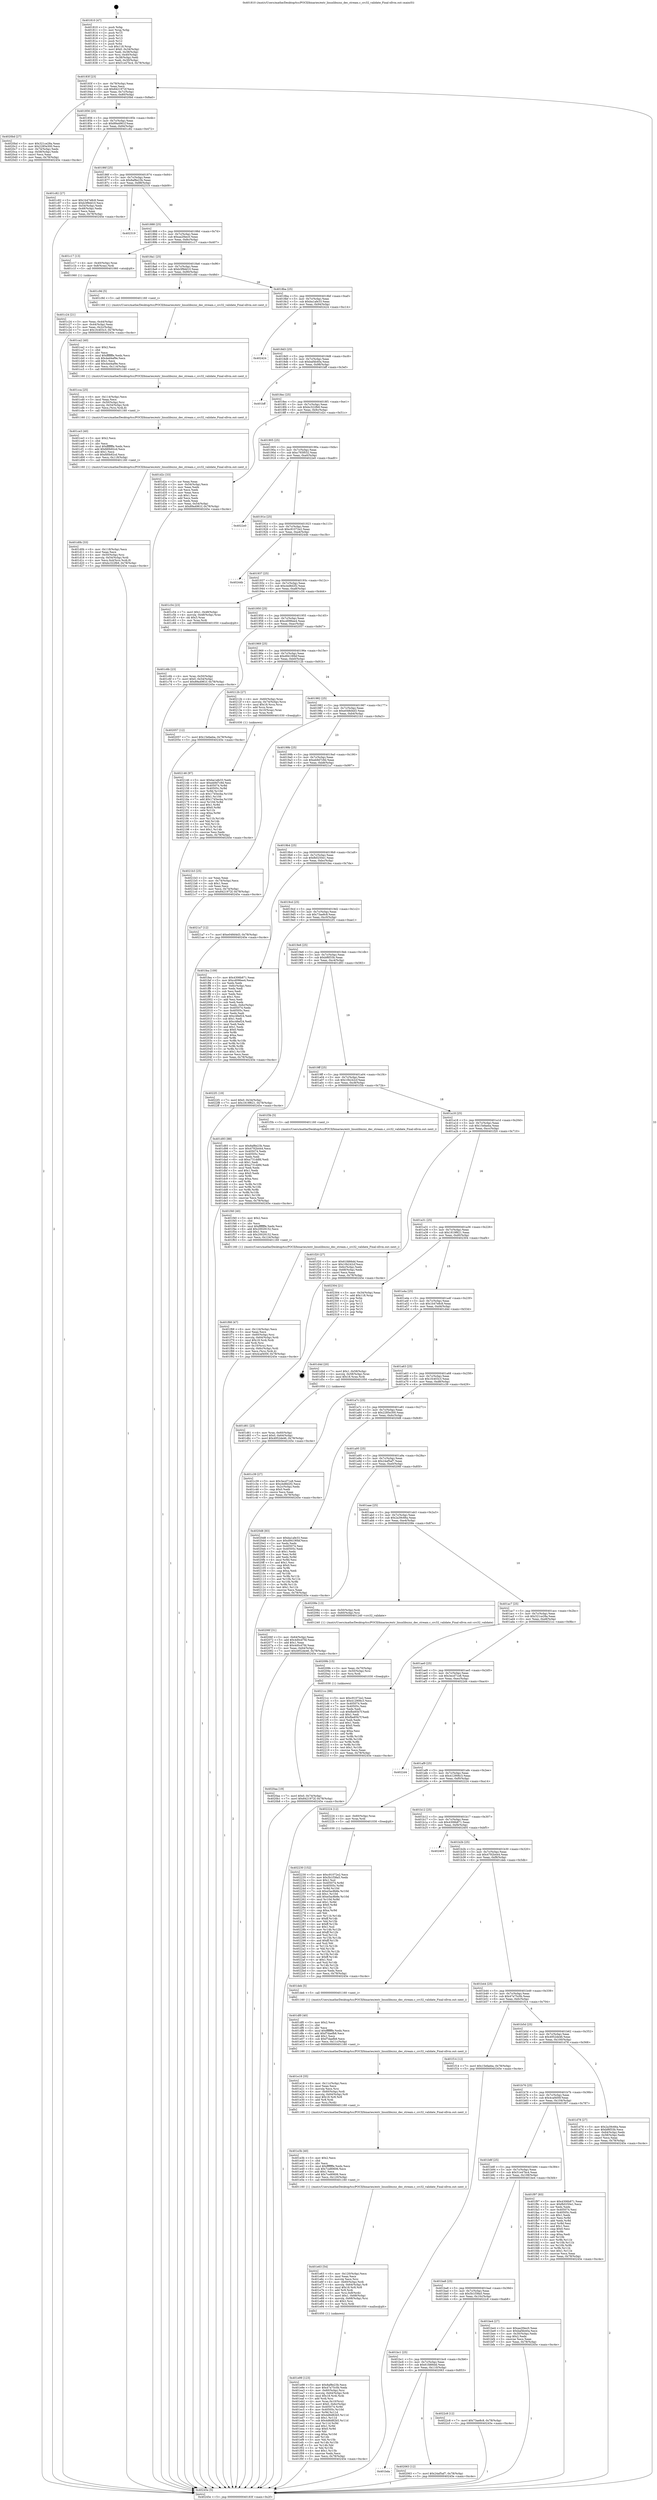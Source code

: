 digraph "0x401810" {
  label = "0x401810 (/mnt/c/Users/mathe/Desktop/tcc/POCII/binaries/extr_linuxlibxzxz_dec_stream.c_crc32_validate_Final-ollvm.out::main(0))"
  labelloc = "t"
  node[shape=record]

  Entry [label="",width=0.3,height=0.3,shape=circle,fillcolor=black,style=filled]
  "0x40183f" [label="{
     0x40183f [23]\l
     | [instrs]\l
     &nbsp;&nbsp;0x40183f \<+3\>: mov -0x78(%rbp),%eax\l
     &nbsp;&nbsp;0x401842 \<+2\>: mov %eax,%ecx\l
     &nbsp;&nbsp;0x401844 \<+6\>: sub $0x8421972f,%ecx\l
     &nbsp;&nbsp;0x40184a \<+3\>: mov %eax,-0x7c(%rbp)\l
     &nbsp;&nbsp;0x40184d \<+3\>: mov %ecx,-0x80(%rbp)\l
     &nbsp;&nbsp;0x401850 \<+6\>: je 00000000004020bd \<main+0x8ad\>\l
  }"]
  "0x4020bd" [label="{
     0x4020bd [27]\l
     | [instrs]\l
     &nbsp;&nbsp;0x4020bd \<+5\>: mov $0x321ce28a,%eax\l
     &nbsp;&nbsp;0x4020c2 \<+5\>: mov $0x2285e300,%ecx\l
     &nbsp;&nbsp;0x4020c7 \<+3\>: mov -0x74(%rbp),%edx\l
     &nbsp;&nbsp;0x4020ca \<+3\>: cmp -0x58(%rbp),%edx\l
     &nbsp;&nbsp;0x4020cd \<+3\>: cmovl %ecx,%eax\l
     &nbsp;&nbsp;0x4020d0 \<+3\>: mov %eax,-0x78(%rbp)\l
     &nbsp;&nbsp;0x4020d3 \<+5\>: jmp 000000000040245e \<main+0xc4e\>\l
  }"]
  "0x401856" [label="{
     0x401856 [25]\l
     | [instrs]\l
     &nbsp;&nbsp;0x401856 \<+5\>: jmp 000000000040185b \<main+0x4b\>\l
     &nbsp;&nbsp;0x40185b \<+3\>: mov -0x7c(%rbp),%eax\l
     &nbsp;&nbsp;0x40185e \<+5\>: sub $0x89a4961f,%eax\l
     &nbsp;&nbsp;0x401863 \<+6\>: mov %eax,-0x84(%rbp)\l
     &nbsp;&nbsp;0x401869 \<+6\>: je 0000000000401c82 \<main+0x472\>\l
  }"]
  Exit [label="",width=0.3,height=0.3,shape=circle,fillcolor=black,style=filled,peripheries=2]
  "0x401c82" [label="{
     0x401c82 [27]\l
     | [instrs]\l
     &nbsp;&nbsp;0x401c82 \<+5\>: mov $0x1b47e8c8,%eax\l
     &nbsp;&nbsp;0x401c87 \<+5\>: mov $0xb3f9dd10,%ecx\l
     &nbsp;&nbsp;0x401c8c \<+3\>: mov -0x54(%rbp),%edx\l
     &nbsp;&nbsp;0x401c8f \<+3\>: cmp -0x48(%rbp),%edx\l
     &nbsp;&nbsp;0x401c92 \<+3\>: cmovl %ecx,%eax\l
     &nbsp;&nbsp;0x401c95 \<+3\>: mov %eax,-0x78(%rbp)\l
     &nbsp;&nbsp;0x401c98 \<+5\>: jmp 000000000040245e \<main+0xc4e\>\l
  }"]
  "0x40186f" [label="{
     0x40186f [25]\l
     | [instrs]\l
     &nbsp;&nbsp;0x40186f \<+5\>: jmp 0000000000401874 \<main+0x64\>\l
     &nbsp;&nbsp;0x401874 \<+3\>: mov -0x7c(%rbp),%eax\l
     &nbsp;&nbsp;0x401877 \<+5\>: sub $0x8af8e23b,%eax\l
     &nbsp;&nbsp;0x40187c \<+6\>: mov %eax,-0x88(%rbp)\l
     &nbsp;&nbsp;0x401882 \<+6\>: je 0000000000402319 \<main+0xb09\>\l
  }"]
  "0x402230" [label="{
     0x402230 [152]\l
     | [instrs]\l
     &nbsp;&nbsp;0x402230 \<+5\>: mov $0xc91072e2,%ecx\l
     &nbsp;&nbsp;0x402235 \<+5\>: mov $0x5b1f38a5,%edx\l
     &nbsp;&nbsp;0x40223a \<+3\>: mov $0x1,%sil\l
     &nbsp;&nbsp;0x40223d \<+8\>: mov 0x405074,%r8d\l
     &nbsp;&nbsp;0x402245 \<+8\>: mov 0x40505c,%r9d\l
     &nbsp;&nbsp;0x40224d \<+3\>: mov %r8d,%r10d\l
     &nbsp;&nbsp;0x402250 \<+7\>: sub $0xe5ac8b8e,%r10d\l
     &nbsp;&nbsp;0x402257 \<+4\>: sub $0x1,%r10d\l
     &nbsp;&nbsp;0x40225b \<+7\>: add $0xe5ac8b8e,%r10d\l
     &nbsp;&nbsp;0x402262 \<+4\>: imul %r10d,%r8d\l
     &nbsp;&nbsp;0x402266 \<+4\>: and $0x1,%r8d\l
     &nbsp;&nbsp;0x40226a \<+4\>: cmp $0x0,%r8d\l
     &nbsp;&nbsp;0x40226e \<+4\>: sete %r11b\l
     &nbsp;&nbsp;0x402272 \<+4\>: cmp $0xa,%r9d\l
     &nbsp;&nbsp;0x402276 \<+3\>: setl %bl\l
     &nbsp;&nbsp;0x402279 \<+3\>: mov %r11b,%r14b\l
     &nbsp;&nbsp;0x40227c \<+4\>: xor $0xff,%r14b\l
     &nbsp;&nbsp;0x402280 \<+3\>: mov %bl,%r15b\l
     &nbsp;&nbsp;0x402283 \<+4\>: xor $0xff,%r15b\l
     &nbsp;&nbsp;0x402287 \<+4\>: xor $0x1,%sil\l
     &nbsp;&nbsp;0x40228b \<+3\>: mov %r14b,%r12b\l
     &nbsp;&nbsp;0x40228e \<+4\>: and $0xff,%r12b\l
     &nbsp;&nbsp;0x402292 \<+3\>: and %sil,%r11b\l
     &nbsp;&nbsp;0x402295 \<+3\>: mov %r15b,%r13b\l
     &nbsp;&nbsp;0x402298 \<+4\>: and $0xff,%r13b\l
     &nbsp;&nbsp;0x40229c \<+3\>: and %sil,%bl\l
     &nbsp;&nbsp;0x40229f \<+3\>: or %r11b,%r12b\l
     &nbsp;&nbsp;0x4022a2 \<+3\>: or %bl,%r13b\l
     &nbsp;&nbsp;0x4022a5 \<+3\>: xor %r13b,%r12b\l
     &nbsp;&nbsp;0x4022a8 \<+3\>: or %r15b,%r14b\l
     &nbsp;&nbsp;0x4022ab \<+4\>: xor $0xff,%r14b\l
     &nbsp;&nbsp;0x4022af \<+4\>: or $0x1,%sil\l
     &nbsp;&nbsp;0x4022b3 \<+3\>: and %sil,%r14b\l
     &nbsp;&nbsp;0x4022b6 \<+3\>: or %r14b,%r12b\l
     &nbsp;&nbsp;0x4022b9 \<+4\>: test $0x1,%r12b\l
     &nbsp;&nbsp;0x4022bd \<+3\>: cmovne %edx,%ecx\l
     &nbsp;&nbsp;0x4022c0 \<+3\>: mov %ecx,-0x78(%rbp)\l
     &nbsp;&nbsp;0x4022c3 \<+5\>: jmp 000000000040245e \<main+0xc4e\>\l
  }"]
  "0x402319" [label="{
     0x402319\l
  }", style=dashed]
  "0x401888" [label="{
     0x401888 [25]\l
     | [instrs]\l
     &nbsp;&nbsp;0x401888 \<+5\>: jmp 000000000040188d \<main+0x7d\>\l
     &nbsp;&nbsp;0x40188d \<+3\>: mov -0x7c(%rbp),%eax\l
     &nbsp;&nbsp;0x401890 \<+5\>: sub $0xaa2f4ec0,%eax\l
     &nbsp;&nbsp;0x401895 \<+6\>: mov %eax,-0x8c(%rbp)\l
     &nbsp;&nbsp;0x40189b \<+6\>: je 0000000000401c17 \<main+0x407\>\l
  }"]
  "0x402146" [label="{
     0x402146 [97]\l
     | [instrs]\l
     &nbsp;&nbsp;0x402146 \<+5\>: mov $0xba1afe33,%edx\l
     &nbsp;&nbsp;0x40214b \<+5\>: mov $0xeb9d7c9d,%esi\l
     &nbsp;&nbsp;0x402150 \<+8\>: mov 0x405074,%r8d\l
     &nbsp;&nbsp;0x402158 \<+8\>: mov 0x40505c,%r9d\l
     &nbsp;&nbsp;0x402160 \<+3\>: mov %r8d,%r10d\l
     &nbsp;&nbsp;0x402163 \<+7\>: sub $0x1745ecba,%r10d\l
     &nbsp;&nbsp;0x40216a \<+4\>: sub $0x1,%r10d\l
     &nbsp;&nbsp;0x40216e \<+7\>: add $0x1745ecba,%r10d\l
     &nbsp;&nbsp;0x402175 \<+4\>: imul %r10d,%r8d\l
     &nbsp;&nbsp;0x402179 \<+4\>: and $0x1,%r8d\l
     &nbsp;&nbsp;0x40217d \<+4\>: cmp $0x0,%r8d\l
     &nbsp;&nbsp;0x402181 \<+4\>: sete %r11b\l
     &nbsp;&nbsp;0x402185 \<+4\>: cmp $0xa,%r9d\l
     &nbsp;&nbsp;0x402189 \<+3\>: setl %bl\l
     &nbsp;&nbsp;0x40218c \<+3\>: mov %r11b,%r14b\l
     &nbsp;&nbsp;0x40218f \<+3\>: and %bl,%r14b\l
     &nbsp;&nbsp;0x402192 \<+3\>: xor %bl,%r11b\l
     &nbsp;&nbsp;0x402195 \<+3\>: or %r11b,%r14b\l
     &nbsp;&nbsp;0x402198 \<+4\>: test $0x1,%r14b\l
     &nbsp;&nbsp;0x40219c \<+3\>: cmovne %esi,%edx\l
     &nbsp;&nbsp;0x40219f \<+3\>: mov %edx,-0x78(%rbp)\l
     &nbsp;&nbsp;0x4021a2 \<+5\>: jmp 000000000040245e \<main+0xc4e\>\l
  }"]
  "0x401c17" [label="{
     0x401c17 [13]\l
     | [instrs]\l
     &nbsp;&nbsp;0x401c17 \<+4\>: mov -0x40(%rbp),%rax\l
     &nbsp;&nbsp;0x401c1b \<+4\>: mov 0x8(%rax),%rdi\l
     &nbsp;&nbsp;0x401c1f \<+5\>: call 0000000000401060 \<atoi@plt\>\l
     | [calls]\l
     &nbsp;&nbsp;0x401060 \{1\} (unknown)\l
  }"]
  "0x4018a1" [label="{
     0x4018a1 [25]\l
     | [instrs]\l
     &nbsp;&nbsp;0x4018a1 \<+5\>: jmp 00000000004018a6 \<main+0x96\>\l
     &nbsp;&nbsp;0x4018a6 \<+3\>: mov -0x7c(%rbp),%eax\l
     &nbsp;&nbsp;0x4018a9 \<+5\>: sub $0xb3f9dd10,%eax\l
     &nbsp;&nbsp;0x4018ae \<+6\>: mov %eax,-0x90(%rbp)\l
     &nbsp;&nbsp;0x4018b4 \<+6\>: je 0000000000401c9d \<main+0x48d\>\l
  }"]
  "0x4020aa" [label="{
     0x4020aa [19]\l
     | [instrs]\l
     &nbsp;&nbsp;0x4020aa \<+7\>: movl $0x0,-0x74(%rbp)\l
     &nbsp;&nbsp;0x4020b1 \<+7\>: movl $0x8421972f,-0x78(%rbp)\l
     &nbsp;&nbsp;0x4020b8 \<+5\>: jmp 000000000040245e \<main+0xc4e\>\l
  }"]
  "0x401c9d" [label="{
     0x401c9d [5]\l
     | [instrs]\l
     &nbsp;&nbsp;0x401c9d \<+5\>: call 0000000000401160 \<next_i\>\l
     | [calls]\l
     &nbsp;&nbsp;0x401160 \{1\} (/mnt/c/Users/mathe/Desktop/tcc/POCII/binaries/extr_linuxlibxzxz_dec_stream.c_crc32_validate_Final-ollvm.out::next_i)\l
  }"]
  "0x4018ba" [label="{
     0x4018ba [25]\l
     | [instrs]\l
     &nbsp;&nbsp;0x4018ba \<+5\>: jmp 00000000004018bf \<main+0xaf\>\l
     &nbsp;&nbsp;0x4018bf \<+3\>: mov -0x7c(%rbp),%eax\l
     &nbsp;&nbsp;0x4018c2 \<+5\>: sub $0xba1afe33,%eax\l
     &nbsp;&nbsp;0x4018c7 \<+6\>: mov %eax,-0x94(%rbp)\l
     &nbsp;&nbsp;0x4018cd \<+6\>: je 0000000000402424 \<main+0xc14\>\l
  }"]
  "0x40209b" [label="{
     0x40209b [15]\l
     | [instrs]\l
     &nbsp;&nbsp;0x40209b \<+3\>: mov %eax,-0x70(%rbp)\l
     &nbsp;&nbsp;0x40209e \<+4\>: mov -0x50(%rbp),%rsi\l
     &nbsp;&nbsp;0x4020a2 \<+3\>: mov %rsi,%rdi\l
     &nbsp;&nbsp;0x4020a5 \<+5\>: call 0000000000401030 \<free@plt\>\l
     | [calls]\l
     &nbsp;&nbsp;0x401030 \{1\} (unknown)\l
  }"]
  "0x402424" [label="{
     0x402424\l
  }", style=dashed]
  "0x4018d3" [label="{
     0x4018d3 [25]\l
     | [instrs]\l
     &nbsp;&nbsp;0x4018d3 \<+5\>: jmp 00000000004018d8 \<main+0xc8\>\l
     &nbsp;&nbsp;0x4018d8 \<+3\>: mov -0x7c(%rbp),%eax\l
     &nbsp;&nbsp;0x4018db \<+5\>: sub $0xbaf4b40a,%eax\l
     &nbsp;&nbsp;0x4018e0 \<+6\>: mov %eax,-0x98(%rbp)\l
     &nbsp;&nbsp;0x4018e6 \<+6\>: je 0000000000401bff \<main+0x3ef\>\l
  }"]
  "0x401bda" [label="{
     0x401bda\l
  }", style=dashed]
  "0x401bff" [label="{
     0x401bff\l
  }", style=dashed]
  "0x4018ec" [label="{
     0x4018ec [25]\l
     | [instrs]\l
     &nbsp;&nbsp;0x4018ec \<+5\>: jmp 00000000004018f1 \<main+0xe1\>\l
     &nbsp;&nbsp;0x4018f1 \<+3\>: mov -0x7c(%rbp),%eax\l
     &nbsp;&nbsp;0x4018f4 \<+5\>: sub $0xbc322fb9,%eax\l
     &nbsp;&nbsp;0x4018f9 \<+6\>: mov %eax,-0x9c(%rbp)\l
     &nbsp;&nbsp;0x4018ff \<+6\>: je 0000000000401d2c \<main+0x51c\>\l
  }"]
  "0x402063" [label="{
     0x402063 [12]\l
     | [instrs]\l
     &nbsp;&nbsp;0x402063 \<+7\>: movl $0x24af5af7,-0x78(%rbp)\l
     &nbsp;&nbsp;0x40206a \<+5\>: jmp 000000000040245e \<main+0xc4e\>\l
  }"]
  "0x401d2c" [label="{
     0x401d2c [33]\l
     | [instrs]\l
     &nbsp;&nbsp;0x401d2c \<+2\>: xor %eax,%eax\l
     &nbsp;&nbsp;0x401d2e \<+3\>: mov -0x54(%rbp),%ecx\l
     &nbsp;&nbsp;0x401d31 \<+2\>: mov %eax,%edx\l
     &nbsp;&nbsp;0x401d33 \<+2\>: sub %ecx,%edx\l
     &nbsp;&nbsp;0x401d35 \<+2\>: mov %eax,%ecx\l
     &nbsp;&nbsp;0x401d37 \<+3\>: sub $0x1,%ecx\l
     &nbsp;&nbsp;0x401d3a \<+2\>: add %ecx,%edx\l
     &nbsp;&nbsp;0x401d3c \<+2\>: sub %edx,%eax\l
     &nbsp;&nbsp;0x401d3e \<+3\>: mov %eax,-0x54(%rbp)\l
     &nbsp;&nbsp;0x401d41 \<+7\>: movl $0x89a4961f,-0x78(%rbp)\l
     &nbsp;&nbsp;0x401d48 \<+5\>: jmp 000000000040245e \<main+0xc4e\>\l
  }"]
  "0x401905" [label="{
     0x401905 [25]\l
     | [instrs]\l
     &nbsp;&nbsp;0x401905 \<+5\>: jmp 000000000040190a \<main+0xfa\>\l
     &nbsp;&nbsp;0x40190a \<+3\>: mov -0x7c(%rbp),%eax\l
     &nbsp;&nbsp;0x40190d \<+5\>: sub $0xc765f032,%eax\l
     &nbsp;&nbsp;0x401912 \<+6\>: mov %eax,-0xa0(%rbp)\l
     &nbsp;&nbsp;0x401918 \<+6\>: je 00000000004022e0 \<main+0xad0\>\l
  }"]
  "0x401bc1" [label="{
     0x401bc1 [25]\l
     | [instrs]\l
     &nbsp;&nbsp;0x401bc1 \<+5\>: jmp 0000000000401bc6 \<main+0x3b6\>\l
     &nbsp;&nbsp;0x401bc6 \<+3\>: mov -0x7c(%rbp),%eax\l
     &nbsp;&nbsp;0x401bc9 \<+5\>: sub $0x61fd66dd,%eax\l
     &nbsp;&nbsp;0x401bce \<+6\>: mov %eax,-0x110(%rbp)\l
     &nbsp;&nbsp;0x401bd4 \<+6\>: je 0000000000402063 \<main+0x853\>\l
  }"]
  "0x4022e0" [label="{
     0x4022e0\l
  }", style=dashed]
  "0x40191e" [label="{
     0x40191e [25]\l
     | [instrs]\l
     &nbsp;&nbsp;0x40191e \<+5\>: jmp 0000000000401923 \<main+0x113\>\l
     &nbsp;&nbsp;0x401923 \<+3\>: mov -0x7c(%rbp),%eax\l
     &nbsp;&nbsp;0x401926 \<+5\>: sub $0xc91072e2,%eax\l
     &nbsp;&nbsp;0x40192b \<+6\>: mov %eax,-0xa4(%rbp)\l
     &nbsp;&nbsp;0x401931 \<+6\>: je 000000000040244b \<main+0xc3b\>\l
  }"]
  "0x4022c8" [label="{
     0x4022c8 [12]\l
     | [instrs]\l
     &nbsp;&nbsp;0x4022c8 \<+7\>: movl $0x73ae8c8,-0x78(%rbp)\l
     &nbsp;&nbsp;0x4022cf \<+5\>: jmp 000000000040245e \<main+0xc4e\>\l
  }"]
  "0x40244b" [label="{
     0x40244b\l
  }", style=dashed]
  "0x401937" [label="{
     0x401937 [25]\l
     | [instrs]\l
     &nbsp;&nbsp;0x401937 \<+5\>: jmp 000000000040193c \<main+0x12c\>\l
     &nbsp;&nbsp;0x40193c \<+3\>: mov -0x7c(%rbp),%eax\l
     &nbsp;&nbsp;0x40193f \<+5\>: sub $0xcbd8d2f2,%eax\l
     &nbsp;&nbsp;0x401944 \<+6\>: mov %eax,-0xa8(%rbp)\l
     &nbsp;&nbsp;0x40194a \<+6\>: je 0000000000401c54 \<main+0x444\>\l
  }"]
  "0x401f68" [label="{
     0x401f68 [47]\l
     | [instrs]\l
     &nbsp;&nbsp;0x401f68 \<+6\>: mov -0x124(%rbp),%ecx\l
     &nbsp;&nbsp;0x401f6e \<+3\>: imul %eax,%ecx\l
     &nbsp;&nbsp;0x401f71 \<+4\>: mov -0x60(%rbp),%rsi\l
     &nbsp;&nbsp;0x401f75 \<+4\>: movslq -0x64(%rbp),%rdi\l
     &nbsp;&nbsp;0x401f79 \<+4\>: imul $0x18,%rdi,%rdi\l
     &nbsp;&nbsp;0x401f7d \<+3\>: add %rdi,%rsi\l
     &nbsp;&nbsp;0x401f80 \<+4\>: mov 0x10(%rsi),%rsi\l
     &nbsp;&nbsp;0x401f84 \<+4\>: movslq -0x6c(%rbp),%rdi\l
     &nbsp;&nbsp;0x401f88 \<+3\>: mov %ecx,(%rsi,%rdi,4)\l
     &nbsp;&nbsp;0x401f8b \<+7\>: movl $0x4caf400f,-0x78(%rbp)\l
     &nbsp;&nbsp;0x401f92 \<+5\>: jmp 000000000040245e \<main+0xc4e\>\l
  }"]
  "0x401c54" [label="{
     0x401c54 [23]\l
     | [instrs]\l
     &nbsp;&nbsp;0x401c54 \<+7\>: movl $0x1,-0x48(%rbp)\l
     &nbsp;&nbsp;0x401c5b \<+4\>: movslq -0x48(%rbp),%rax\l
     &nbsp;&nbsp;0x401c5f \<+4\>: shl $0x3,%rax\l
     &nbsp;&nbsp;0x401c63 \<+3\>: mov %rax,%rdi\l
     &nbsp;&nbsp;0x401c66 \<+5\>: call 0000000000401050 \<malloc@plt\>\l
     | [calls]\l
     &nbsp;&nbsp;0x401050 \{1\} (unknown)\l
  }"]
  "0x401950" [label="{
     0x401950 [25]\l
     | [instrs]\l
     &nbsp;&nbsp;0x401950 \<+5\>: jmp 0000000000401955 \<main+0x145\>\l
     &nbsp;&nbsp;0x401955 \<+3\>: mov -0x7c(%rbp),%eax\l
     &nbsp;&nbsp;0x401958 \<+5\>: sub $0xcd096ee4,%eax\l
     &nbsp;&nbsp;0x40195d \<+6\>: mov %eax,-0xac(%rbp)\l
     &nbsp;&nbsp;0x401963 \<+6\>: je 0000000000402057 \<main+0x847\>\l
  }"]
  "0x401f40" [label="{
     0x401f40 [40]\l
     | [instrs]\l
     &nbsp;&nbsp;0x401f40 \<+5\>: mov $0x2,%ecx\l
     &nbsp;&nbsp;0x401f45 \<+1\>: cltd\l
     &nbsp;&nbsp;0x401f46 \<+2\>: idiv %ecx\l
     &nbsp;&nbsp;0x401f48 \<+6\>: imul $0xfffffffe,%edx,%ecx\l
     &nbsp;&nbsp;0x401f4e \<+6\>: add $0x20029152,%ecx\l
     &nbsp;&nbsp;0x401f54 \<+3\>: add $0x1,%ecx\l
     &nbsp;&nbsp;0x401f57 \<+6\>: sub $0x20029152,%ecx\l
     &nbsp;&nbsp;0x401f5d \<+6\>: mov %ecx,-0x124(%rbp)\l
     &nbsp;&nbsp;0x401f63 \<+5\>: call 0000000000401160 \<next_i\>\l
     | [calls]\l
     &nbsp;&nbsp;0x401160 \{1\} (/mnt/c/Users/mathe/Desktop/tcc/POCII/binaries/extr_linuxlibxzxz_dec_stream.c_crc32_validate_Final-ollvm.out::next_i)\l
  }"]
  "0x402057" [label="{
     0x402057 [12]\l
     | [instrs]\l
     &nbsp;&nbsp;0x402057 \<+7\>: movl $0x15efaeba,-0x78(%rbp)\l
     &nbsp;&nbsp;0x40205e \<+5\>: jmp 000000000040245e \<main+0xc4e\>\l
  }"]
  "0x401969" [label="{
     0x401969 [25]\l
     | [instrs]\l
     &nbsp;&nbsp;0x401969 \<+5\>: jmp 000000000040196e \<main+0x15e\>\l
     &nbsp;&nbsp;0x40196e \<+3\>: mov -0x7c(%rbp),%eax\l
     &nbsp;&nbsp;0x401971 \<+5\>: sub $0xd94190bf,%eax\l
     &nbsp;&nbsp;0x401976 \<+6\>: mov %eax,-0xb0(%rbp)\l
     &nbsp;&nbsp;0x40197c \<+6\>: je 000000000040212b \<main+0x91b\>\l
  }"]
  "0x401e99" [label="{
     0x401e99 [123]\l
     | [instrs]\l
     &nbsp;&nbsp;0x401e99 \<+5\>: mov $0x8af8e23b,%ecx\l
     &nbsp;&nbsp;0x401e9e \<+5\>: mov $0x47a75c0b,%edx\l
     &nbsp;&nbsp;0x401ea3 \<+4\>: mov -0x60(%rbp),%rsi\l
     &nbsp;&nbsp;0x401ea7 \<+4\>: movslq -0x64(%rbp),%rdi\l
     &nbsp;&nbsp;0x401eab \<+4\>: imul $0x18,%rdi,%rdi\l
     &nbsp;&nbsp;0x401eaf \<+3\>: add %rdi,%rsi\l
     &nbsp;&nbsp;0x401eb2 \<+4\>: mov %rax,0x10(%rsi)\l
     &nbsp;&nbsp;0x401eb6 \<+7\>: movl $0x0,-0x6c(%rbp)\l
     &nbsp;&nbsp;0x401ebd \<+8\>: mov 0x405074,%r9d\l
     &nbsp;&nbsp;0x401ec5 \<+8\>: mov 0x40505c,%r10d\l
     &nbsp;&nbsp;0x401ecd \<+3\>: mov %r9d,%r11d\l
     &nbsp;&nbsp;0x401ed0 \<+7\>: add $0x4d6d82b5,%r11d\l
     &nbsp;&nbsp;0x401ed7 \<+4\>: sub $0x1,%r11d\l
     &nbsp;&nbsp;0x401edb \<+7\>: sub $0x4d6d82b5,%r11d\l
     &nbsp;&nbsp;0x401ee2 \<+4\>: imul %r11d,%r9d\l
     &nbsp;&nbsp;0x401ee6 \<+4\>: and $0x1,%r9d\l
     &nbsp;&nbsp;0x401eea \<+4\>: cmp $0x0,%r9d\l
     &nbsp;&nbsp;0x401eee \<+3\>: sete %bl\l
     &nbsp;&nbsp;0x401ef1 \<+4\>: cmp $0xa,%r10d\l
     &nbsp;&nbsp;0x401ef5 \<+4\>: setl %r14b\l
     &nbsp;&nbsp;0x401ef9 \<+3\>: mov %bl,%r15b\l
     &nbsp;&nbsp;0x401efc \<+3\>: and %r14b,%r15b\l
     &nbsp;&nbsp;0x401eff \<+3\>: xor %r14b,%bl\l
     &nbsp;&nbsp;0x401f02 \<+3\>: or %bl,%r15b\l
     &nbsp;&nbsp;0x401f05 \<+4\>: test $0x1,%r15b\l
     &nbsp;&nbsp;0x401f09 \<+3\>: cmovne %edx,%ecx\l
     &nbsp;&nbsp;0x401f0c \<+3\>: mov %ecx,-0x78(%rbp)\l
     &nbsp;&nbsp;0x401f0f \<+5\>: jmp 000000000040245e \<main+0xc4e\>\l
  }"]
  "0x40212b" [label="{
     0x40212b [27]\l
     | [instrs]\l
     &nbsp;&nbsp;0x40212b \<+4\>: mov -0x60(%rbp),%rax\l
     &nbsp;&nbsp;0x40212f \<+4\>: movslq -0x74(%rbp),%rcx\l
     &nbsp;&nbsp;0x402133 \<+4\>: imul $0x18,%rcx,%rcx\l
     &nbsp;&nbsp;0x402137 \<+3\>: add %rcx,%rax\l
     &nbsp;&nbsp;0x40213a \<+4\>: mov 0x10(%rax),%rax\l
     &nbsp;&nbsp;0x40213e \<+3\>: mov %rax,%rdi\l
     &nbsp;&nbsp;0x402141 \<+5\>: call 0000000000401030 \<free@plt\>\l
     | [calls]\l
     &nbsp;&nbsp;0x401030 \{1\} (unknown)\l
  }"]
  "0x401982" [label="{
     0x401982 [25]\l
     | [instrs]\l
     &nbsp;&nbsp;0x401982 \<+5\>: jmp 0000000000401987 \<main+0x177\>\l
     &nbsp;&nbsp;0x401987 \<+3\>: mov -0x7c(%rbp),%eax\l
     &nbsp;&nbsp;0x40198a \<+5\>: sub $0xe048d4d3,%eax\l
     &nbsp;&nbsp;0x40198f \<+6\>: mov %eax,-0xb4(%rbp)\l
     &nbsp;&nbsp;0x401995 \<+6\>: je 00000000004021b3 \<main+0x9a3\>\l
  }"]
  "0x401e63" [label="{
     0x401e63 [54]\l
     | [instrs]\l
     &nbsp;&nbsp;0x401e63 \<+6\>: mov -0x120(%rbp),%ecx\l
     &nbsp;&nbsp;0x401e69 \<+3\>: imul %eax,%ecx\l
     &nbsp;&nbsp;0x401e6c \<+3\>: movslq %ecx,%rsi\l
     &nbsp;&nbsp;0x401e6f \<+4\>: mov -0x60(%rbp),%rdi\l
     &nbsp;&nbsp;0x401e73 \<+4\>: movslq -0x64(%rbp),%r8\l
     &nbsp;&nbsp;0x401e77 \<+4\>: imul $0x18,%r8,%r8\l
     &nbsp;&nbsp;0x401e7b \<+3\>: add %r8,%rdi\l
     &nbsp;&nbsp;0x401e7e \<+4\>: mov %rsi,0x8(%rdi)\l
     &nbsp;&nbsp;0x401e82 \<+7\>: movl $0x1,-0x68(%rbp)\l
     &nbsp;&nbsp;0x401e89 \<+4\>: movslq -0x68(%rbp),%rsi\l
     &nbsp;&nbsp;0x401e8d \<+4\>: shl $0x2,%rsi\l
     &nbsp;&nbsp;0x401e91 \<+3\>: mov %rsi,%rdi\l
     &nbsp;&nbsp;0x401e94 \<+5\>: call 0000000000401050 \<malloc@plt\>\l
     | [calls]\l
     &nbsp;&nbsp;0x401050 \{1\} (unknown)\l
  }"]
  "0x4021b3" [label="{
     0x4021b3 [25]\l
     | [instrs]\l
     &nbsp;&nbsp;0x4021b3 \<+2\>: xor %eax,%eax\l
     &nbsp;&nbsp;0x4021b5 \<+3\>: mov -0x74(%rbp),%ecx\l
     &nbsp;&nbsp;0x4021b8 \<+3\>: sub $0x1,%eax\l
     &nbsp;&nbsp;0x4021bb \<+2\>: sub %eax,%ecx\l
     &nbsp;&nbsp;0x4021bd \<+3\>: mov %ecx,-0x74(%rbp)\l
     &nbsp;&nbsp;0x4021c0 \<+7\>: movl $0x8421972f,-0x78(%rbp)\l
     &nbsp;&nbsp;0x4021c7 \<+5\>: jmp 000000000040245e \<main+0xc4e\>\l
  }"]
  "0x40199b" [label="{
     0x40199b [25]\l
     | [instrs]\l
     &nbsp;&nbsp;0x40199b \<+5\>: jmp 00000000004019a0 \<main+0x190\>\l
     &nbsp;&nbsp;0x4019a0 \<+3\>: mov -0x7c(%rbp),%eax\l
     &nbsp;&nbsp;0x4019a3 \<+5\>: sub $0xeb9d7c9d,%eax\l
     &nbsp;&nbsp;0x4019a8 \<+6\>: mov %eax,-0xb8(%rbp)\l
     &nbsp;&nbsp;0x4019ae \<+6\>: je 00000000004021a7 \<main+0x997\>\l
  }"]
  "0x401e3b" [label="{
     0x401e3b [40]\l
     | [instrs]\l
     &nbsp;&nbsp;0x401e3b \<+5\>: mov $0x2,%ecx\l
     &nbsp;&nbsp;0x401e40 \<+1\>: cltd\l
     &nbsp;&nbsp;0x401e41 \<+2\>: idiv %ecx\l
     &nbsp;&nbsp;0x401e43 \<+6\>: imul $0xfffffffe,%edx,%ecx\l
     &nbsp;&nbsp;0x401e49 \<+6\>: sub $0x7ce80606,%ecx\l
     &nbsp;&nbsp;0x401e4f \<+3\>: add $0x1,%ecx\l
     &nbsp;&nbsp;0x401e52 \<+6\>: add $0x7ce80606,%ecx\l
     &nbsp;&nbsp;0x401e58 \<+6\>: mov %ecx,-0x120(%rbp)\l
     &nbsp;&nbsp;0x401e5e \<+5\>: call 0000000000401160 \<next_i\>\l
     | [calls]\l
     &nbsp;&nbsp;0x401160 \{1\} (/mnt/c/Users/mathe/Desktop/tcc/POCII/binaries/extr_linuxlibxzxz_dec_stream.c_crc32_validate_Final-ollvm.out::next_i)\l
  }"]
  "0x4021a7" [label="{
     0x4021a7 [12]\l
     | [instrs]\l
     &nbsp;&nbsp;0x4021a7 \<+7\>: movl $0xe048d4d3,-0x78(%rbp)\l
     &nbsp;&nbsp;0x4021ae \<+5\>: jmp 000000000040245e \<main+0xc4e\>\l
  }"]
  "0x4019b4" [label="{
     0x4019b4 [25]\l
     | [instrs]\l
     &nbsp;&nbsp;0x4019b4 \<+5\>: jmp 00000000004019b9 \<main+0x1a9\>\l
     &nbsp;&nbsp;0x4019b9 \<+3\>: mov -0x7c(%rbp),%eax\l
     &nbsp;&nbsp;0x4019bc \<+5\>: sub $0xfb0250e1,%eax\l
     &nbsp;&nbsp;0x4019c1 \<+6\>: mov %eax,-0xbc(%rbp)\l
     &nbsp;&nbsp;0x4019c7 \<+6\>: je 0000000000401fea \<main+0x7da\>\l
  }"]
  "0x401e18" [label="{
     0x401e18 [35]\l
     | [instrs]\l
     &nbsp;&nbsp;0x401e18 \<+6\>: mov -0x11c(%rbp),%ecx\l
     &nbsp;&nbsp;0x401e1e \<+3\>: imul %eax,%ecx\l
     &nbsp;&nbsp;0x401e21 \<+3\>: movslq %ecx,%rsi\l
     &nbsp;&nbsp;0x401e24 \<+4\>: mov -0x60(%rbp),%rdi\l
     &nbsp;&nbsp;0x401e28 \<+4\>: movslq -0x64(%rbp),%r8\l
     &nbsp;&nbsp;0x401e2c \<+4\>: imul $0x18,%r8,%r8\l
     &nbsp;&nbsp;0x401e30 \<+3\>: add %r8,%rdi\l
     &nbsp;&nbsp;0x401e33 \<+3\>: mov %rsi,(%rdi)\l
     &nbsp;&nbsp;0x401e36 \<+5\>: call 0000000000401160 \<next_i\>\l
     | [calls]\l
     &nbsp;&nbsp;0x401160 \{1\} (/mnt/c/Users/mathe/Desktop/tcc/POCII/binaries/extr_linuxlibxzxz_dec_stream.c_crc32_validate_Final-ollvm.out::next_i)\l
  }"]
  "0x401fea" [label="{
     0x401fea [109]\l
     | [instrs]\l
     &nbsp;&nbsp;0x401fea \<+5\>: mov $0x4306b871,%eax\l
     &nbsp;&nbsp;0x401fef \<+5\>: mov $0xcd096ee4,%ecx\l
     &nbsp;&nbsp;0x401ff4 \<+2\>: xor %edx,%edx\l
     &nbsp;&nbsp;0x401ff6 \<+3\>: mov -0x6c(%rbp),%esi\l
     &nbsp;&nbsp;0x401ff9 \<+2\>: mov %edx,%edi\l
     &nbsp;&nbsp;0x401ffb \<+2\>: sub %esi,%edi\l
     &nbsp;&nbsp;0x401ffd \<+2\>: mov %edx,%esi\l
     &nbsp;&nbsp;0x401fff \<+3\>: sub $0x1,%esi\l
     &nbsp;&nbsp;0x402002 \<+2\>: add %esi,%edi\l
     &nbsp;&nbsp;0x402004 \<+2\>: sub %edi,%edx\l
     &nbsp;&nbsp;0x402006 \<+3\>: mov %edx,-0x6c(%rbp)\l
     &nbsp;&nbsp;0x402009 \<+7\>: mov 0x405074,%edx\l
     &nbsp;&nbsp;0x402010 \<+7\>: mov 0x40505c,%esi\l
     &nbsp;&nbsp;0x402017 \<+2\>: mov %edx,%edi\l
     &nbsp;&nbsp;0x402019 \<+6\>: add $0xc48ef24,%edi\l
     &nbsp;&nbsp;0x40201f \<+3\>: sub $0x1,%edi\l
     &nbsp;&nbsp;0x402022 \<+6\>: sub $0xc48ef24,%edi\l
     &nbsp;&nbsp;0x402028 \<+3\>: imul %edi,%edx\l
     &nbsp;&nbsp;0x40202b \<+3\>: and $0x1,%edx\l
     &nbsp;&nbsp;0x40202e \<+3\>: cmp $0x0,%edx\l
     &nbsp;&nbsp;0x402031 \<+4\>: sete %r8b\l
     &nbsp;&nbsp;0x402035 \<+3\>: cmp $0xa,%esi\l
     &nbsp;&nbsp;0x402038 \<+4\>: setl %r9b\l
     &nbsp;&nbsp;0x40203c \<+3\>: mov %r8b,%r10b\l
     &nbsp;&nbsp;0x40203f \<+3\>: and %r9b,%r10b\l
     &nbsp;&nbsp;0x402042 \<+3\>: xor %r9b,%r8b\l
     &nbsp;&nbsp;0x402045 \<+3\>: or %r8b,%r10b\l
     &nbsp;&nbsp;0x402048 \<+4\>: test $0x1,%r10b\l
     &nbsp;&nbsp;0x40204c \<+3\>: cmovne %ecx,%eax\l
     &nbsp;&nbsp;0x40204f \<+3\>: mov %eax,-0x78(%rbp)\l
     &nbsp;&nbsp;0x402052 \<+5\>: jmp 000000000040245e \<main+0xc4e\>\l
  }"]
  "0x4019cd" [label="{
     0x4019cd [25]\l
     | [instrs]\l
     &nbsp;&nbsp;0x4019cd \<+5\>: jmp 00000000004019d2 \<main+0x1c2\>\l
     &nbsp;&nbsp;0x4019d2 \<+3\>: mov -0x7c(%rbp),%eax\l
     &nbsp;&nbsp;0x4019d5 \<+5\>: sub $0x73ae8c8,%eax\l
     &nbsp;&nbsp;0x4019da \<+6\>: mov %eax,-0xc0(%rbp)\l
     &nbsp;&nbsp;0x4019e0 \<+6\>: je 00000000004022f1 \<main+0xae1\>\l
  }"]
  "0x401df0" [label="{
     0x401df0 [40]\l
     | [instrs]\l
     &nbsp;&nbsp;0x401df0 \<+5\>: mov $0x2,%ecx\l
     &nbsp;&nbsp;0x401df5 \<+1\>: cltd\l
     &nbsp;&nbsp;0x401df6 \<+2\>: idiv %ecx\l
     &nbsp;&nbsp;0x401df8 \<+6\>: imul $0xfffffffe,%edx,%ecx\l
     &nbsp;&nbsp;0x401dfe \<+6\>: add $0xf7daefb8,%ecx\l
     &nbsp;&nbsp;0x401e04 \<+3\>: add $0x1,%ecx\l
     &nbsp;&nbsp;0x401e07 \<+6\>: sub $0xf7daefb8,%ecx\l
     &nbsp;&nbsp;0x401e0d \<+6\>: mov %ecx,-0x11c(%rbp)\l
     &nbsp;&nbsp;0x401e13 \<+5\>: call 0000000000401160 \<next_i\>\l
     | [calls]\l
     &nbsp;&nbsp;0x401160 \{1\} (/mnt/c/Users/mathe/Desktop/tcc/POCII/binaries/extr_linuxlibxzxz_dec_stream.c_crc32_validate_Final-ollvm.out::next_i)\l
  }"]
  "0x4022f1" [label="{
     0x4022f1 [19]\l
     | [instrs]\l
     &nbsp;&nbsp;0x4022f1 \<+7\>: movl $0x0,-0x34(%rbp)\l
     &nbsp;&nbsp;0x4022f8 \<+7\>: movl $0x1819f621,-0x78(%rbp)\l
     &nbsp;&nbsp;0x4022ff \<+5\>: jmp 000000000040245e \<main+0xc4e\>\l
  }"]
  "0x4019e6" [label="{
     0x4019e6 [25]\l
     | [instrs]\l
     &nbsp;&nbsp;0x4019e6 \<+5\>: jmp 00000000004019eb \<main+0x1db\>\l
     &nbsp;&nbsp;0x4019eb \<+3\>: mov -0x7c(%rbp),%eax\l
     &nbsp;&nbsp;0x4019ee \<+5\>: sub $0xbf6f33b,%eax\l
     &nbsp;&nbsp;0x4019f3 \<+6\>: mov %eax,-0xc4(%rbp)\l
     &nbsp;&nbsp;0x4019f9 \<+6\>: je 0000000000401d93 \<main+0x583\>\l
  }"]
  "0x401d61" [label="{
     0x401d61 [23]\l
     | [instrs]\l
     &nbsp;&nbsp;0x401d61 \<+4\>: mov %rax,-0x60(%rbp)\l
     &nbsp;&nbsp;0x401d65 \<+7\>: movl $0x0,-0x64(%rbp)\l
     &nbsp;&nbsp;0x401d6c \<+7\>: movl $0x4952de46,-0x78(%rbp)\l
     &nbsp;&nbsp;0x401d73 \<+5\>: jmp 000000000040245e \<main+0xc4e\>\l
  }"]
  "0x401d93" [label="{
     0x401d93 [88]\l
     | [instrs]\l
     &nbsp;&nbsp;0x401d93 \<+5\>: mov $0x8af8e23b,%eax\l
     &nbsp;&nbsp;0x401d98 \<+5\>: mov $0x4792b444,%ecx\l
     &nbsp;&nbsp;0x401d9d \<+7\>: mov 0x405074,%edx\l
     &nbsp;&nbsp;0x401da4 \<+7\>: mov 0x40505c,%esi\l
     &nbsp;&nbsp;0x401dab \<+2\>: mov %edx,%edi\l
     &nbsp;&nbsp;0x401dad \<+6\>: sub $0xa731ddfd,%edi\l
     &nbsp;&nbsp;0x401db3 \<+3\>: sub $0x1,%edi\l
     &nbsp;&nbsp;0x401db6 \<+6\>: add $0xa731ddfd,%edi\l
     &nbsp;&nbsp;0x401dbc \<+3\>: imul %edi,%edx\l
     &nbsp;&nbsp;0x401dbf \<+3\>: and $0x1,%edx\l
     &nbsp;&nbsp;0x401dc2 \<+3\>: cmp $0x0,%edx\l
     &nbsp;&nbsp;0x401dc5 \<+4\>: sete %r8b\l
     &nbsp;&nbsp;0x401dc9 \<+3\>: cmp $0xa,%esi\l
     &nbsp;&nbsp;0x401dcc \<+4\>: setl %r9b\l
     &nbsp;&nbsp;0x401dd0 \<+3\>: mov %r8b,%r10b\l
     &nbsp;&nbsp;0x401dd3 \<+3\>: and %r9b,%r10b\l
     &nbsp;&nbsp;0x401dd6 \<+3\>: xor %r9b,%r8b\l
     &nbsp;&nbsp;0x401dd9 \<+3\>: or %r8b,%r10b\l
     &nbsp;&nbsp;0x401ddc \<+4\>: test $0x1,%r10b\l
     &nbsp;&nbsp;0x401de0 \<+3\>: cmovne %ecx,%eax\l
     &nbsp;&nbsp;0x401de3 \<+3\>: mov %eax,-0x78(%rbp)\l
     &nbsp;&nbsp;0x401de6 \<+5\>: jmp 000000000040245e \<main+0xc4e\>\l
  }"]
  "0x4019ff" [label="{
     0x4019ff [25]\l
     | [instrs]\l
     &nbsp;&nbsp;0x4019ff \<+5\>: jmp 0000000000401a04 \<main+0x1f4\>\l
     &nbsp;&nbsp;0x401a04 \<+3\>: mov -0x7c(%rbp),%eax\l
     &nbsp;&nbsp;0x401a07 \<+5\>: sub $0x10b242cf,%eax\l
     &nbsp;&nbsp;0x401a0c \<+6\>: mov %eax,-0xc8(%rbp)\l
     &nbsp;&nbsp;0x401a12 \<+6\>: je 0000000000401f3b \<main+0x72b\>\l
  }"]
  "0x401d0b" [label="{
     0x401d0b [33]\l
     | [instrs]\l
     &nbsp;&nbsp;0x401d0b \<+6\>: mov -0x118(%rbp),%ecx\l
     &nbsp;&nbsp;0x401d11 \<+3\>: imul %eax,%ecx\l
     &nbsp;&nbsp;0x401d14 \<+4\>: mov -0x50(%rbp),%rsi\l
     &nbsp;&nbsp;0x401d18 \<+4\>: movslq -0x54(%rbp),%rdi\l
     &nbsp;&nbsp;0x401d1c \<+4\>: mov %ecx,0x4(%rsi,%rdi,8)\l
     &nbsp;&nbsp;0x401d20 \<+7\>: movl $0xbc322fb9,-0x78(%rbp)\l
     &nbsp;&nbsp;0x401d27 \<+5\>: jmp 000000000040245e \<main+0xc4e\>\l
  }"]
  "0x401f3b" [label="{
     0x401f3b [5]\l
     | [instrs]\l
     &nbsp;&nbsp;0x401f3b \<+5\>: call 0000000000401160 \<next_i\>\l
     | [calls]\l
     &nbsp;&nbsp;0x401160 \{1\} (/mnt/c/Users/mathe/Desktop/tcc/POCII/binaries/extr_linuxlibxzxz_dec_stream.c_crc32_validate_Final-ollvm.out::next_i)\l
  }"]
  "0x401a18" [label="{
     0x401a18 [25]\l
     | [instrs]\l
     &nbsp;&nbsp;0x401a18 \<+5\>: jmp 0000000000401a1d \<main+0x20d\>\l
     &nbsp;&nbsp;0x401a1d \<+3\>: mov -0x7c(%rbp),%eax\l
     &nbsp;&nbsp;0x401a20 \<+5\>: sub $0x15efaeba,%eax\l
     &nbsp;&nbsp;0x401a25 \<+6\>: mov %eax,-0xcc(%rbp)\l
     &nbsp;&nbsp;0x401a2b \<+6\>: je 0000000000401f20 \<main+0x710\>\l
  }"]
  "0x401ce3" [label="{
     0x401ce3 [40]\l
     | [instrs]\l
     &nbsp;&nbsp;0x401ce3 \<+5\>: mov $0x2,%ecx\l
     &nbsp;&nbsp;0x401ce8 \<+1\>: cltd\l
     &nbsp;&nbsp;0x401ce9 \<+2\>: idiv %ecx\l
     &nbsp;&nbsp;0x401ceb \<+6\>: imul $0xfffffffe,%edx,%ecx\l
     &nbsp;&nbsp;0x401cf1 \<+6\>: add $0xfd0b92cd,%ecx\l
     &nbsp;&nbsp;0x401cf7 \<+3\>: add $0x1,%ecx\l
     &nbsp;&nbsp;0x401cfa \<+6\>: sub $0xfd0b92cd,%ecx\l
     &nbsp;&nbsp;0x401d00 \<+6\>: mov %ecx,-0x118(%rbp)\l
     &nbsp;&nbsp;0x401d06 \<+5\>: call 0000000000401160 \<next_i\>\l
     | [calls]\l
     &nbsp;&nbsp;0x401160 \{1\} (/mnt/c/Users/mathe/Desktop/tcc/POCII/binaries/extr_linuxlibxzxz_dec_stream.c_crc32_validate_Final-ollvm.out::next_i)\l
  }"]
  "0x401f20" [label="{
     0x401f20 [27]\l
     | [instrs]\l
     &nbsp;&nbsp;0x401f20 \<+5\>: mov $0x61fd66dd,%eax\l
     &nbsp;&nbsp;0x401f25 \<+5\>: mov $0x10b242cf,%ecx\l
     &nbsp;&nbsp;0x401f2a \<+3\>: mov -0x6c(%rbp),%edx\l
     &nbsp;&nbsp;0x401f2d \<+3\>: cmp -0x68(%rbp),%edx\l
     &nbsp;&nbsp;0x401f30 \<+3\>: cmovl %ecx,%eax\l
     &nbsp;&nbsp;0x401f33 \<+3\>: mov %eax,-0x78(%rbp)\l
     &nbsp;&nbsp;0x401f36 \<+5\>: jmp 000000000040245e \<main+0xc4e\>\l
  }"]
  "0x401a31" [label="{
     0x401a31 [25]\l
     | [instrs]\l
     &nbsp;&nbsp;0x401a31 \<+5\>: jmp 0000000000401a36 \<main+0x226\>\l
     &nbsp;&nbsp;0x401a36 \<+3\>: mov -0x7c(%rbp),%eax\l
     &nbsp;&nbsp;0x401a39 \<+5\>: sub $0x1819f621,%eax\l
     &nbsp;&nbsp;0x401a3e \<+6\>: mov %eax,-0xd0(%rbp)\l
     &nbsp;&nbsp;0x401a44 \<+6\>: je 0000000000402304 \<main+0xaf4\>\l
  }"]
  "0x401cca" [label="{
     0x401cca [25]\l
     | [instrs]\l
     &nbsp;&nbsp;0x401cca \<+6\>: mov -0x114(%rbp),%ecx\l
     &nbsp;&nbsp;0x401cd0 \<+3\>: imul %eax,%ecx\l
     &nbsp;&nbsp;0x401cd3 \<+4\>: mov -0x50(%rbp),%rsi\l
     &nbsp;&nbsp;0x401cd7 \<+4\>: movslq -0x54(%rbp),%rdi\l
     &nbsp;&nbsp;0x401cdb \<+3\>: mov %ecx,(%rsi,%rdi,8)\l
     &nbsp;&nbsp;0x401cde \<+5\>: call 0000000000401160 \<next_i\>\l
     | [calls]\l
     &nbsp;&nbsp;0x401160 \{1\} (/mnt/c/Users/mathe/Desktop/tcc/POCII/binaries/extr_linuxlibxzxz_dec_stream.c_crc32_validate_Final-ollvm.out::next_i)\l
  }"]
  "0x402304" [label="{
     0x402304 [21]\l
     | [instrs]\l
     &nbsp;&nbsp;0x402304 \<+3\>: mov -0x34(%rbp),%eax\l
     &nbsp;&nbsp;0x402307 \<+7\>: add $0x118,%rsp\l
     &nbsp;&nbsp;0x40230e \<+1\>: pop %rbx\l
     &nbsp;&nbsp;0x40230f \<+2\>: pop %r12\l
     &nbsp;&nbsp;0x402311 \<+2\>: pop %r13\l
     &nbsp;&nbsp;0x402313 \<+2\>: pop %r14\l
     &nbsp;&nbsp;0x402315 \<+2\>: pop %r15\l
     &nbsp;&nbsp;0x402317 \<+1\>: pop %rbp\l
     &nbsp;&nbsp;0x402318 \<+1\>: ret\l
  }"]
  "0x401a4a" [label="{
     0x401a4a [25]\l
     | [instrs]\l
     &nbsp;&nbsp;0x401a4a \<+5\>: jmp 0000000000401a4f \<main+0x23f\>\l
     &nbsp;&nbsp;0x401a4f \<+3\>: mov -0x7c(%rbp),%eax\l
     &nbsp;&nbsp;0x401a52 \<+5\>: sub $0x1b47e8c8,%eax\l
     &nbsp;&nbsp;0x401a57 \<+6\>: mov %eax,-0xd4(%rbp)\l
     &nbsp;&nbsp;0x401a5d \<+6\>: je 0000000000401d4d \<main+0x53d\>\l
  }"]
  "0x401ca2" [label="{
     0x401ca2 [40]\l
     | [instrs]\l
     &nbsp;&nbsp;0x401ca2 \<+5\>: mov $0x2,%ecx\l
     &nbsp;&nbsp;0x401ca7 \<+1\>: cltd\l
     &nbsp;&nbsp;0x401ca8 \<+2\>: idiv %ecx\l
     &nbsp;&nbsp;0x401caa \<+6\>: imul $0xfffffffe,%edx,%ecx\l
     &nbsp;&nbsp;0x401cb0 \<+6\>: sub $0x4ed4af9e,%ecx\l
     &nbsp;&nbsp;0x401cb6 \<+3\>: add $0x1,%ecx\l
     &nbsp;&nbsp;0x401cb9 \<+6\>: add $0x4ed4af9e,%ecx\l
     &nbsp;&nbsp;0x401cbf \<+6\>: mov %ecx,-0x114(%rbp)\l
     &nbsp;&nbsp;0x401cc5 \<+5\>: call 0000000000401160 \<next_i\>\l
     | [calls]\l
     &nbsp;&nbsp;0x401160 \{1\} (/mnt/c/Users/mathe/Desktop/tcc/POCII/binaries/extr_linuxlibxzxz_dec_stream.c_crc32_validate_Final-ollvm.out::next_i)\l
  }"]
  "0x401d4d" [label="{
     0x401d4d [20]\l
     | [instrs]\l
     &nbsp;&nbsp;0x401d4d \<+7\>: movl $0x1,-0x58(%rbp)\l
     &nbsp;&nbsp;0x401d54 \<+4\>: movslq -0x58(%rbp),%rax\l
     &nbsp;&nbsp;0x401d58 \<+4\>: imul $0x18,%rax,%rdi\l
     &nbsp;&nbsp;0x401d5c \<+5\>: call 0000000000401050 \<malloc@plt\>\l
     | [calls]\l
     &nbsp;&nbsp;0x401050 \{1\} (unknown)\l
  }"]
  "0x401a63" [label="{
     0x401a63 [25]\l
     | [instrs]\l
     &nbsp;&nbsp;0x401a63 \<+5\>: jmp 0000000000401a68 \<main+0x258\>\l
     &nbsp;&nbsp;0x401a68 \<+3\>: mov -0x7c(%rbp),%eax\l
     &nbsp;&nbsp;0x401a6b \<+5\>: sub $0x1fc403c3,%eax\l
     &nbsp;&nbsp;0x401a70 \<+6\>: mov %eax,-0xd8(%rbp)\l
     &nbsp;&nbsp;0x401a76 \<+6\>: je 0000000000401c39 \<main+0x429\>\l
  }"]
  "0x401c6b" [label="{
     0x401c6b [23]\l
     | [instrs]\l
     &nbsp;&nbsp;0x401c6b \<+4\>: mov %rax,-0x50(%rbp)\l
     &nbsp;&nbsp;0x401c6f \<+7\>: movl $0x0,-0x54(%rbp)\l
     &nbsp;&nbsp;0x401c76 \<+7\>: movl $0x89a4961f,-0x78(%rbp)\l
     &nbsp;&nbsp;0x401c7d \<+5\>: jmp 000000000040245e \<main+0xc4e\>\l
  }"]
  "0x401c39" [label="{
     0x401c39 [27]\l
     | [instrs]\l
     &nbsp;&nbsp;0x401c39 \<+5\>: mov $0x3ecd71e8,%eax\l
     &nbsp;&nbsp;0x401c3e \<+5\>: mov $0xcbd8d2f2,%ecx\l
     &nbsp;&nbsp;0x401c43 \<+3\>: mov -0x2c(%rbp),%edx\l
     &nbsp;&nbsp;0x401c46 \<+3\>: cmp $0x0,%edx\l
     &nbsp;&nbsp;0x401c49 \<+3\>: cmove %ecx,%eax\l
     &nbsp;&nbsp;0x401c4c \<+3\>: mov %eax,-0x78(%rbp)\l
     &nbsp;&nbsp;0x401c4f \<+5\>: jmp 000000000040245e \<main+0xc4e\>\l
  }"]
  "0x401a7c" [label="{
     0x401a7c [25]\l
     | [instrs]\l
     &nbsp;&nbsp;0x401a7c \<+5\>: jmp 0000000000401a81 \<main+0x271\>\l
     &nbsp;&nbsp;0x401a81 \<+3\>: mov -0x7c(%rbp),%eax\l
     &nbsp;&nbsp;0x401a84 \<+5\>: sub $0x2285e300,%eax\l
     &nbsp;&nbsp;0x401a89 \<+6\>: mov %eax,-0xdc(%rbp)\l
     &nbsp;&nbsp;0x401a8f \<+6\>: je 00000000004020d8 \<main+0x8c8\>\l
  }"]
  "0x401c24" [label="{
     0x401c24 [21]\l
     | [instrs]\l
     &nbsp;&nbsp;0x401c24 \<+3\>: mov %eax,-0x44(%rbp)\l
     &nbsp;&nbsp;0x401c27 \<+3\>: mov -0x44(%rbp),%eax\l
     &nbsp;&nbsp;0x401c2a \<+3\>: mov %eax,-0x2c(%rbp)\l
     &nbsp;&nbsp;0x401c2d \<+7\>: movl $0x1fc403c3,-0x78(%rbp)\l
     &nbsp;&nbsp;0x401c34 \<+5\>: jmp 000000000040245e \<main+0xc4e\>\l
  }"]
  "0x4020d8" [label="{
     0x4020d8 [83]\l
     | [instrs]\l
     &nbsp;&nbsp;0x4020d8 \<+5\>: mov $0xba1afe33,%eax\l
     &nbsp;&nbsp;0x4020dd \<+5\>: mov $0xd94190bf,%ecx\l
     &nbsp;&nbsp;0x4020e2 \<+2\>: xor %edx,%edx\l
     &nbsp;&nbsp;0x4020e4 \<+7\>: mov 0x405074,%esi\l
     &nbsp;&nbsp;0x4020eb \<+7\>: mov 0x40505c,%edi\l
     &nbsp;&nbsp;0x4020f2 \<+3\>: sub $0x1,%edx\l
     &nbsp;&nbsp;0x4020f5 \<+3\>: mov %esi,%r8d\l
     &nbsp;&nbsp;0x4020f8 \<+3\>: add %edx,%r8d\l
     &nbsp;&nbsp;0x4020fb \<+4\>: imul %r8d,%esi\l
     &nbsp;&nbsp;0x4020ff \<+3\>: and $0x1,%esi\l
     &nbsp;&nbsp;0x402102 \<+3\>: cmp $0x0,%esi\l
     &nbsp;&nbsp;0x402105 \<+4\>: sete %r9b\l
     &nbsp;&nbsp;0x402109 \<+3\>: cmp $0xa,%edi\l
     &nbsp;&nbsp;0x40210c \<+4\>: setl %r10b\l
     &nbsp;&nbsp;0x402110 \<+3\>: mov %r9b,%r11b\l
     &nbsp;&nbsp;0x402113 \<+3\>: and %r10b,%r11b\l
     &nbsp;&nbsp;0x402116 \<+3\>: xor %r10b,%r9b\l
     &nbsp;&nbsp;0x402119 \<+3\>: or %r9b,%r11b\l
     &nbsp;&nbsp;0x40211c \<+4\>: test $0x1,%r11b\l
     &nbsp;&nbsp;0x402120 \<+3\>: cmovne %ecx,%eax\l
     &nbsp;&nbsp;0x402123 \<+3\>: mov %eax,-0x78(%rbp)\l
     &nbsp;&nbsp;0x402126 \<+5\>: jmp 000000000040245e \<main+0xc4e\>\l
  }"]
  "0x401a95" [label="{
     0x401a95 [25]\l
     | [instrs]\l
     &nbsp;&nbsp;0x401a95 \<+5\>: jmp 0000000000401a9a \<main+0x28a\>\l
     &nbsp;&nbsp;0x401a9a \<+3\>: mov -0x7c(%rbp),%eax\l
     &nbsp;&nbsp;0x401a9d \<+5\>: sub $0x24af5af7,%eax\l
     &nbsp;&nbsp;0x401aa2 \<+6\>: mov %eax,-0xe0(%rbp)\l
     &nbsp;&nbsp;0x401aa8 \<+6\>: je 000000000040206f \<main+0x85f\>\l
  }"]
  "0x401810" [label="{
     0x401810 [47]\l
     | [instrs]\l
     &nbsp;&nbsp;0x401810 \<+1\>: push %rbp\l
     &nbsp;&nbsp;0x401811 \<+3\>: mov %rsp,%rbp\l
     &nbsp;&nbsp;0x401814 \<+2\>: push %r15\l
     &nbsp;&nbsp;0x401816 \<+2\>: push %r14\l
     &nbsp;&nbsp;0x401818 \<+2\>: push %r13\l
     &nbsp;&nbsp;0x40181a \<+2\>: push %r12\l
     &nbsp;&nbsp;0x40181c \<+1\>: push %rbx\l
     &nbsp;&nbsp;0x40181d \<+7\>: sub $0x118,%rsp\l
     &nbsp;&nbsp;0x401824 \<+7\>: movl $0x0,-0x34(%rbp)\l
     &nbsp;&nbsp;0x40182b \<+3\>: mov %edi,-0x38(%rbp)\l
     &nbsp;&nbsp;0x40182e \<+4\>: mov %rsi,-0x40(%rbp)\l
     &nbsp;&nbsp;0x401832 \<+3\>: mov -0x38(%rbp),%edi\l
     &nbsp;&nbsp;0x401835 \<+3\>: mov %edi,-0x30(%rbp)\l
     &nbsp;&nbsp;0x401838 \<+7\>: movl $0x51e47bc4,-0x78(%rbp)\l
  }"]
  "0x40206f" [label="{
     0x40206f [31]\l
     | [instrs]\l
     &nbsp;&nbsp;0x40206f \<+3\>: mov -0x64(%rbp),%eax\l
     &nbsp;&nbsp;0x402072 \<+5\>: add $0x4d0cd7fd,%eax\l
     &nbsp;&nbsp;0x402077 \<+3\>: add $0x1,%eax\l
     &nbsp;&nbsp;0x40207a \<+5\>: sub $0x4d0cd7fd,%eax\l
     &nbsp;&nbsp;0x40207f \<+3\>: mov %eax,-0x64(%rbp)\l
     &nbsp;&nbsp;0x402082 \<+7\>: movl $0x4952de46,-0x78(%rbp)\l
     &nbsp;&nbsp;0x402089 \<+5\>: jmp 000000000040245e \<main+0xc4e\>\l
  }"]
  "0x401aae" [label="{
     0x401aae [25]\l
     | [instrs]\l
     &nbsp;&nbsp;0x401aae \<+5\>: jmp 0000000000401ab3 \<main+0x2a3\>\l
     &nbsp;&nbsp;0x401ab3 \<+3\>: mov -0x7c(%rbp),%eax\l
     &nbsp;&nbsp;0x401ab6 \<+5\>: sub $0x2a39c66a,%eax\l
     &nbsp;&nbsp;0x401abb \<+6\>: mov %eax,-0xe4(%rbp)\l
     &nbsp;&nbsp;0x401ac1 \<+6\>: je 000000000040208e \<main+0x87e\>\l
  }"]
  "0x40245e" [label="{
     0x40245e [5]\l
     | [instrs]\l
     &nbsp;&nbsp;0x40245e \<+5\>: jmp 000000000040183f \<main+0x2f\>\l
  }"]
  "0x40208e" [label="{
     0x40208e [13]\l
     | [instrs]\l
     &nbsp;&nbsp;0x40208e \<+4\>: mov -0x50(%rbp),%rdi\l
     &nbsp;&nbsp;0x402092 \<+4\>: mov -0x60(%rbp),%rsi\l
     &nbsp;&nbsp;0x402096 \<+5\>: call 0000000000401240 \<crc32_validate\>\l
     | [calls]\l
     &nbsp;&nbsp;0x401240 \{1\} (/mnt/c/Users/mathe/Desktop/tcc/POCII/binaries/extr_linuxlibxzxz_dec_stream.c_crc32_validate_Final-ollvm.out::crc32_validate)\l
  }"]
  "0x401ac7" [label="{
     0x401ac7 [25]\l
     | [instrs]\l
     &nbsp;&nbsp;0x401ac7 \<+5\>: jmp 0000000000401acc \<main+0x2bc\>\l
     &nbsp;&nbsp;0x401acc \<+3\>: mov -0x7c(%rbp),%eax\l
     &nbsp;&nbsp;0x401acf \<+5\>: sub $0x321ce28a,%eax\l
     &nbsp;&nbsp;0x401ad4 \<+6\>: mov %eax,-0xe8(%rbp)\l
     &nbsp;&nbsp;0x401ada \<+6\>: je 00000000004021cc \<main+0x9bc\>\l
  }"]
  "0x401ba8" [label="{
     0x401ba8 [25]\l
     | [instrs]\l
     &nbsp;&nbsp;0x401ba8 \<+5\>: jmp 0000000000401bad \<main+0x39d\>\l
     &nbsp;&nbsp;0x401bad \<+3\>: mov -0x7c(%rbp),%eax\l
     &nbsp;&nbsp;0x401bb0 \<+5\>: sub $0x5b1f38a5,%eax\l
     &nbsp;&nbsp;0x401bb5 \<+6\>: mov %eax,-0x10c(%rbp)\l
     &nbsp;&nbsp;0x401bbb \<+6\>: je 00000000004022c8 \<main+0xab8\>\l
  }"]
  "0x4021cc" [label="{
     0x4021cc [88]\l
     | [instrs]\l
     &nbsp;&nbsp;0x4021cc \<+5\>: mov $0xc91072e2,%eax\l
     &nbsp;&nbsp;0x4021d1 \<+5\>: mov $0x412906c3,%ecx\l
     &nbsp;&nbsp;0x4021d6 \<+7\>: mov 0x405074,%edx\l
     &nbsp;&nbsp;0x4021dd \<+7\>: mov 0x40505c,%esi\l
     &nbsp;&nbsp;0x4021e4 \<+2\>: mov %edx,%edi\l
     &nbsp;&nbsp;0x4021e6 \<+6\>: sub $0xfbe85b7f,%edi\l
     &nbsp;&nbsp;0x4021ec \<+3\>: sub $0x1,%edi\l
     &nbsp;&nbsp;0x4021ef \<+6\>: add $0xfbe85b7f,%edi\l
     &nbsp;&nbsp;0x4021f5 \<+3\>: imul %edi,%edx\l
     &nbsp;&nbsp;0x4021f8 \<+3\>: and $0x1,%edx\l
     &nbsp;&nbsp;0x4021fb \<+3\>: cmp $0x0,%edx\l
     &nbsp;&nbsp;0x4021fe \<+4\>: sete %r8b\l
     &nbsp;&nbsp;0x402202 \<+3\>: cmp $0xa,%esi\l
     &nbsp;&nbsp;0x402205 \<+4\>: setl %r9b\l
     &nbsp;&nbsp;0x402209 \<+3\>: mov %r8b,%r10b\l
     &nbsp;&nbsp;0x40220c \<+3\>: and %r9b,%r10b\l
     &nbsp;&nbsp;0x40220f \<+3\>: xor %r9b,%r8b\l
     &nbsp;&nbsp;0x402212 \<+3\>: or %r8b,%r10b\l
     &nbsp;&nbsp;0x402215 \<+4\>: test $0x1,%r10b\l
     &nbsp;&nbsp;0x402219 \<+3\>: cmovne %ecx,%eax\l
     &nbsp;&nbsp;0x40221c \<+3\>: mov %eax,-0x78(%rbp)\l
     &nbsp;&nbsp;0x40221f \<+5\>: jmp 000000000040245e \<main+0xc4e\>\l
  }"]
  "0x401ae0" [label="{
     0x401ae0 [25]\l
     | [instrs]\l
     &nbsp;&nbsp;0x401ae0 \<+5\>: jmp 0000000000401ae5 \<main+0x2d5\>\l
     &nbsp;&nbsp;0x401ae5 \<+3\>: mov -0x7c(%rbp),%eax\l
     &nbsp;&nbsp;0x401ae8 \<+5\>: sub $0x3ecd71e8,%eax\l
     &nbsp;&nbsp;0x401aed \<+6\>: mov %eax,-0xec(%rbp)\l
     &nbsp;&nbsp;0x401af3 \<+6\>: je 00000000004022d4 \<main+0xac4\>\l
  }"]
  "0x401be4" [label="{
     0x401be4 [27]\l
     | [instrs]\l
     &nbsp;&nbsp;0x401be4 \<+5\>: mov $0xaa2f4ec0,%eax\l
     &nbsp;&nbsp;0x401be9 \<+5\>: mov $0xbaf4b40a,%ecx\l
     &nbsp;&nbsp;0x401bee \<+3\>: mov -0x30(%rbp),%edx\l
     &nbsp;&nbsp;0x401bf1 \<+3\>: cmp $0x2,%edx\l
     &nbsp;&nbsp;0x401bf4 \<+3\>: cmovne %ecx,%eax\l
     &nbsp;&nbsp;0x401bf7 \<+3\>: mov %eax,-0x78(%rbp)\l
     &nbsp;&nbsp;0x401bfa \<+5\>: jmp 000000000040245e \<main+0xc4e\>\l
  }"]
  "0x4022d4" [label="{
     0x4022d4\l
  }", style=dashed]
  "0x401af9" [label="{
     0x401af9 [25]\l
     | [instrs]\l
     &nbsp;&nbsp;0x401af9 \<+5\>: jmp 0000000000401afe \<main+0x2ee\>\l
     &nbsp;&nbsp;0x401afe \<+3\>: mov -0x7c(%rbp),%eax\l
     &nbsp;&nbsp;0x401b01 \<+5\>: sub $0x412906c3,%eax\l
     &nbsp;&nbsp;0x401b06 \<+6\>: mov %eax,-0xf0(%rbp)\l
     &nbsp;&nbsp;0x401b0c \<+6\>: je 0000000000402224 \<main+0xa14\>\l
  }"]
  "0x401b8f" [label="{
     0x401b8f [25]\l
     | [instrs]\l
     &nbsp;&nbsp;0x401b8f \<+5\>: jmp 0000000000401b94 \<main+0x384\>\l
     &nbsp;&nbsp;0x401b94 \<+3\>: mov -0x7c(%rbp),%eax\l
     &nbsp;&nbsp;0x401b97 \<+5\>: sub $0x51e47bc4,%eax\l
     &nbsp;&nbsp;0x401b9c \<+6\>: mov %eax,-0x108(%rbp)\l
     &nbsp;&nbsp;0x401ba2 \<+6\>: je 0000000000401be4 \<main+0x3d4\>\l
  }"]
  "0x402224" [label="{
     0x402224 [12]\l
     | [instrs]\l
     &nbsp;&nbsp;0x402224 \<+4\>: mov -0x60(%rbp),%rax\l
     &nbsp;&nbsp;0x402228 \<+3\>: mov %rax,%rdi\l
     &nbsp;&nbsp;0x40222b \<+5\>: call 0000000000401030 \<free@plt\>\l
     | [calls]\l
     &nbsp;&nbsp;0x401030 \{1\} (unknown)\l
  }"]
  "0x401b12" [label="{
     0x401b12 [25]\l
     | [instrs]\l
     &nbsp;&nbsp;0x401b12 \<+5\>: jmp 0000000000401b17 \<main+0x307\>\l
     &nbsp;&nbsp;0x401b17 \<+3\>: mov -0x7c(%rbp),%eax\l
     &nbsp;&nbsp;0x401b1a \<+5\>: sub $0x4306b871,%eax\l
     &nbsp;&nbsp;0x401b1f \<+6\>: mov %eax,-0xf4(%rbp)\l
     &nbsp;&nbsp;0x401b25 \<+6\>: je 0000000000402405 \<main+0xbf5\>\l
  }"]
  "0x401f97" [label="{
     0x401f97 [83]\l
     | [instrs]\l
     &nbsp;&nbsp;0x401f97 \<+5\>: mov $0x4306b871,%eax\l
     &nbsp;&nbsp;0x401f9c \<+5\>: mov $0xfb0250e1,%ecx\l
     &nbsp;&nbsp;0x401fa1 \<+2\>: xor %edx,%edx\l
     &nbsp;&nbsp;0x401fa3 \<+7\>: mov 0x405074,%esi\l
     &nbsp;&nbsp;0x401faa \<+7\>: mov 0x40505c,%edi\l
     &nbsp;&nbsp;0x401fb1 \<+3\>: sub $0x1,%edx\l
     &nbsp;&nbsp;0x401fb4 \<+3\>: mov %esi,%r8d\l
     &nbsp;&nbsp;0x401fb7 \<+3\>: add %edx,%r8d\l
     &nbsp;&nbsp;0x401fba \<+4\>: imul %r8d,%esi\l
     &nbsp;&nbsp;0x401fbe \<+3\>: and $0x1,%esi\l
     &nbsp;&nbsp;0x401fc1 \<+3\>: cmp $0x0,%esi\l
     &nbsp;&nbsp;0x401fc4 \<+4\>: sete %r9b\l
     &nbsp;&nbsp;0x401fc8 \<+3\>: cmp $0xa,%edi\l
     &nbsp;&nbsp;0x401fcb \<+4\>: setl %r10b\l
     &nbsp;&nbsp;0x401fcf \<+3\>: mov %r9b,%r11b\l
     &nbsp;&nbsp;0x401fd2 \<+3\>: and %r10b,%r11b\l
     &nbsp;&nbsp;0x401fd5 \<+3\>: xor %r10b,%r9b\l
     &nbsp;&nbsp;0x401fd8 \<+3\>: or %r9b,%r11b\l
     &nbsp;&nbsp;0x401fdb \<+4\>: test $0x1,%r11b\l
     &nbsp;&nbsp;0x401fdf \<+3\>: cmovne %ecx,%eax\l
     &nbsp;&nbsp;0x401fe2 \<+3\>: mov %eax,-0x78(%rbp)\l
     &nbsp;&nbsp;0x401fe5 \<+5\>: jmp 000000000040245e \<main+0xc4e\>\l
  }"]
  "0x402405" [label="{
     0x402405\l
  }", style=dashed]
  "0x401b2b" [label="{
     0x401b2b [25]\l
     | [instrs]\l
     &nbsp;&nbsp;0x401b2b \<+5\>: jmp 0000000000401b30 \<main+0x320\>\l
     &nbsp;&nbsp;0x401b30 \<+3\>: mov -0x7c(%rbp),%eax\l
     &nbsp;&nbsp;0x401b33 \<+5\>: sub $0x4792b444,%eax\l
     &nbsp;&nbsp;0x401b38 \<+6\>: mov %eax,-0xf8(%rbp)\l
     &nbsp;&nbsp;0x401b3e \<+6\>: je 0000000000401deb \<main+0x5db\>\l
  }"]
  "0x401b76" [label="{
     0x401b76 [25]\l
     | [instrs]\l
     &nbsp;&nbsp;0x401b76 \<+5\>: jmp 0000000000401b7b \<main+0x36b\>\l
     &nbsp;&nbsp;0x401b7b \<+3\>: mov -0x7c(%rbp),%eax\l
     &nbsp;&nbsp;0x401b7e \<+5\>: sub $0x4caf400f,%eax\l
     &nbsp;&nbsp;0x401b83 \<+6\>: mov %eax,-0x104(%rbp)\l
     &nbsp;&nbsp;0x401b89 \<+6\>: je 0000000000401f97 \<main+0x787\>\l
  }"]
  "0x401deb" [label="{
     0x401deb [5]\l
     | [instrs]\l
     &nbsp;&nbsp;0x401deb \<+5\>: call 0000000000401160 \<next_i\>\l
     | [calls]\l
     &nbsp;&nbsp;0x401160 \{1\} (/mnt/c/Users/mathe/Desktop/tcc/POCII/binaries/extr_linuxlibxzxz_dec_stream.c_crc32_validate_Final-ollvm.out::next_i)\l
  }"]
  "0x401b44" [label="{
     0x401b44 [25]\l
     | [instrs]\l
     &nbsp;&nbsp;0x401b44 \<+5\>: jmp 0000000000401b49 \<main+0x339\>\l
     &nbsp;&nbsp;0x401b49 \<+3\>: mov -0x7c(%rbp),%eax\l
     &nbsp;&nbsp;0x401b4c \<+5\>: sub $0x47a75c0b,%eax\l
     &nbsp;&nbsp;0x401b51 \<+6\>: mov %eax,-0xfc(%rbp)\l
     &nbsp;&nbsp;0x401b57 \<+6\>: je 0000000000401f14 \<main+0x704\>\l
  }"]
  "0x401d78" [label="{
     0x401d78 [27]\l
     | [instrs]\l
     &nbsp;&nbsp;0x401d78 \<+5\>: mov $0x2a39c66a,%eax\l
     &nbsp;&nbsp;0x401d7d \<+5\>: mov $0xbf6f33b,%ecx\l
     &nbsp;&nbsp;0x401d82 \<+3\>: mov -0x64(%rbp),%edx\l
     &nbsp;&nbsp;0x401d85 \<+3\>: cmp -0x58(%rbp),%edx\l
     &nbsp;&nbsp;0x401d88 \<+3\>: cmovl %ecx,%eax\l
     &nbsp;&nbsp;0x401d8b \<+3\>: mov %eax,-0x78(%rbp)\l
     &nbsp;&nbsp;0x401d8e \<+5\>: jmp 000000000040245e \<main+0xc4e\>\l
  }"]
  "0x401f14" [label="{
     0x401f14 [12]\l
     | [instrs]\l
     &nbsp;&nbsp;0x401f14 \<+7\>: movl $0x15efaeba,-0x78(%rbp)\l
     &nbsp;&nbsp;0x401f1b \<+5\>: jmp 000000000040245e \<main+0xc4e\>\l
  }"]
  "0x401b5d" [label="{
     0x401b5d [25]\l
     | [instrs]\l
     &nbsp;&nbsp;0x401b5d \<+5\>: jmp 0000000000401b62 \<main+0x352\>\l
     &nbsp;&nbsp;0x401b62 \<+3\>: mov -0x7c(%rbp),%eax\l
     &nbsp;&nbsp;0x401b65 \<+5\>: sub $0x4952de46,%eax\l
     &nbsp;&nbsp;0x401b6a \<+6\>: mov %eax,-0x100(%rbp)\l
     &nbsp;&nbsp;0x401b70 \<+6\>: je 0000000000401d78 \<main+0x568\>\l
  }"]
  Entry -> "0x401810" [label=" 1"]
  "0x40183f" -> "0x4020bd" [label=" 2"]
  "0x40183f" -> "0x401856" [label=" 32"]
  "0x402304" -> Exit [label=" 1"]
  "0x401856" -> "0x401c82" [label=" 2"]
  "0x401856" -> "0x40186f" [label=" 30"]
  "0x4022f1" -> "0x40245e" [label=" 1"]
  "0x40186f" -> "0x402319" [label=" 0"]
  "0x40186f" -> "0x401888" [label=" 30"]
  "0x4022c8" -> "0x40245e" [label=" 1"]
  "0x401888" -> "0x401c17" [label=" 1"]
  "0x401888" -> "0x4018a1" [label=" 29"]
  "0x402230" -> "0x40245e" [label=" 1"]
  "0x4018a1" -> "0x401c9d" [label=" 1"]
  "0x4018a1" -> "0x4018ba" [label=" 28"]
  "0x402224" -> "0x402230" [label=" 1"]
  "0x4018ba" -> "0x402424" [label=" 0"]
  "0x4018ba" -> "0x4018d3" [label=" 28"]
  "0x4021cc" -> "0x40245e" [label=" 1"]
  "0x4018d3" -> "0x401bff" [label=" 0"]
  "0x4018d3" -> "0x4018ec" [label=" 28"]
  "0x4021b3" -> "0x40245e" [label=" 1"]
  "0x4018ec" -> "0x401d2c" [label=" 1"]
  "0x4018ec" -> "0x401905" [label=" 27"]
  "0x4021a7" -> "0x40245e" [label=" 1"]
  "0x401905" -> "0x4022e0" [label=" 0"]
  "0x401905" -> "0x40191e" [label=" 27"]
  "0x40212b" -> "0x402146" [label=" 1"]
  "0x40191e" -> "0x40244b" [label=" 0"]
  "0x40191e" -> "0x401937" [label=" 27"]
  "0x4020d8" -> "0x40245e" [label=" 1"]
  "0x401937" -> "0x401c54" [label=" 1"]
  "0x401937" -> "0x401950" [label=" 26"]
  "0x4020aa" -> "0x40245e" [label=" 1"]
  "0x401950" -> "0x402057" [label=" 1"]
  "0x401950" -> "0x401969" [label=" 25"]
  "0x40209b" -> "0x4020aa" [label=" 1"]
  "0x401969" -> "0x40212b" [label=" 1"]
  "0x401969" -> "0x401982" [label=" 24"]
  "0x40208e" -> "0x40209b" [label=" 1"]
  "0x401982" -> "0x4021b3" [label=" 1"]
  "0x401982" -> "0x40199b" [label=" 23"]
  "0x40206f" -> "0x40245e" [label=" 1"]
  "0x40199b" -> "0x4021a7" [label=" 1"]
  "0x40199b" -> "0x4019b4" [label=" 22"]
  "0x402063" -> "0x40245e" [label=" 1"]
  "0x4019b4" -> "0x401fea" [label=" 1"]
  "0x4019b4" -> "0x4019cd" [label=" 21"]
  "0x401bc1" -> "0x401bda" [label=" 0"]
  "0x4019cd" -> "0x4022f1" [label=" 1"]
  "0x4019cd" -> "0x4019e6" [label=" 20"]
  "0x401bc1" -> "0x402063" [label=" 1"]
  "0x4019e6" -> "0x401d93" [label=" 1"]
  "0x4019e6" -> "0x4019ff" [label=" 19"]
  "0x402146" -> "0x40245e" [label=" 1"]
  "0x4019ff" -> "0x401f3b" [label=" 1"]
  "0x4019ff" -> "0x401a18" [label=" 18"]
  "0x401ba8" -> "0x401bc1" [label=" 1"]
  "0x401a18" -> "0x401f20" [label=" 2"]
  "0x401a18" -> "0x401a31" [label=" 16"]
  "0x401ba8" -> "0x4022c8" [label=" 1"]
  "0x401a31" -> "0x402304" [label=" 1"]
  "0x401a31" -> "0x401a4a" [label=" 15"]
  "0x4020bd" -> "0x40245e" [label=" 2"]
  "0x401a4a" -> "0x401d4d" [label=" 1"]
  "0x401a4a" -> "0x401a63" [label=" 14"]
  "0x402057" -> "0x40245e" [label=" 1"]
  "0x401a63" -> "0x401c39" [label=" 1"]
  "0x401a63" -> "0x401a7c" [label=" 13"]
  "0x401fea" -> "0x40245e" [label=" 1"]
  "0x401a7c" -> "0x4020d8" [label=" 1"]
  "0x401a7c" -> "0x401a95" [label=" 12"]
  "0x401f97" -> "0x40245e" [label=" 1"]
  "0x401a95" -> "0x40206f" [label=" 1"]
  "0x401a95" -> "0x401aae" [label=" 11"]
  "0x401f68" -> "0x40245e" [label=" 1"]
  "0x401aae" -> "0x40208e" [label=" 1"]
  "0x401aae" -> "0x401ac7" [label=" 10"]
  "0x401f40" -> "0x401f68" [label=" 1"]
  "0x401ac7" -> "0x4021cc" [label=" 1"]
  "0x401ac7" -> "0x401ae0" [label=" 9"]
  "0x401f3b" -> "0x401f40" [label=" 1"]
  "0x401ae0" -> "0x4022d4" [label=" 0"]
  "0x401ae0" -> "0x401af9" [label=" 9"]
  "0x401f20" -> "0x40245e" [label=" 2"]
  "0x401af9" -> "0x402224" [label=" 1"]
  "0x401af9" -> "0x401b12" [label=" 8"]
  "0x401e99" -> "0x40245e" [label=" 1"]
  "0x401b12" -> "0x402405" [label=" 0"]
  "0x401b12" -> "0x401b2b" [label=" 8"]
  "0x401e63" -> "0x401e99" [label=" 1"]
  "0x401b2b" -> "0x401deb" [label=" 1"]
  "0x401b2b" -> "0x401b44" [label=" 7"]
  "0x401e18" -> "0x401e3b" [label=" 1"]
  "0x401b44" -> "0x401f14" [label=" 1"]
  "0x401b44" -> "0x401b5d" [label=" 6"]
  "0x401df0" -> "0x401e18" [label=" 1"]
  "0x401b5d" -> "0x401d78" [label=" 2"]
  "0x401b5d" -> "0x401b76" [label=" 4"]
  "0x401e3b" -> "0x401e63" [label=" 1"]
  "0x401b76" -> "0x401f97" [label=" 1"]
  "0x401b76" -> "0x401b8f" [label=" 3"]
  "0x401f14" -> "0x40245e" [label=" 1"]
  "0x401b8f" -> "0x401be4" [label=" 1"]
  "0x401b8f" -> "0x401ba8" [label=" 2"]
  "0x401be4" -> "0x40245e" [label=" 1"]
  "0x401810" -> "0x40183f" [label=" 1"]
  "0x40245e" -> "0x40183f" [label=" 33"]
  "0x401c17" -> "0x401c24" [label=" 1"]
  "0x401c24" -> "0x40245e" [label=" 1"]
  "0x401c39" -> "0x40245e" [label=" 1"]
  "0x401c54" -> "0x401c6b" [label=" 1"]
  "0x401c6b" -> "0x40245e" [label=" 1"]
  "0x401c82" -> "0x40245e" [label=" 2"]
  "0x401c9d" -> "0x401ca2" [label=" 1"]
  "0x401ca2" -> "0x401cca" [label=" 1"]
  "0x401cca" -> "0x401ce3" [label=" 1"]
  "0x401ce3" -> "0x401d0b" [label=" 1"]
  "0x401d0b" -> "0x40245e" [label=" 1"]
  "0x401d2c" -> "0x40245e" [label=" 1"]
  "0x401d4d" -> "0x401d61" [label=" 1"]
  "0x401d61" -> "0x40245e" [label=" 1"]
  "0x401d78" -> "0x40245e" [label=" 2"]
  "0x401d93" -> "0x40245e" [label=" 1"]
  "0x401deb" -> "0x401df0" [label=" 1"]
}
